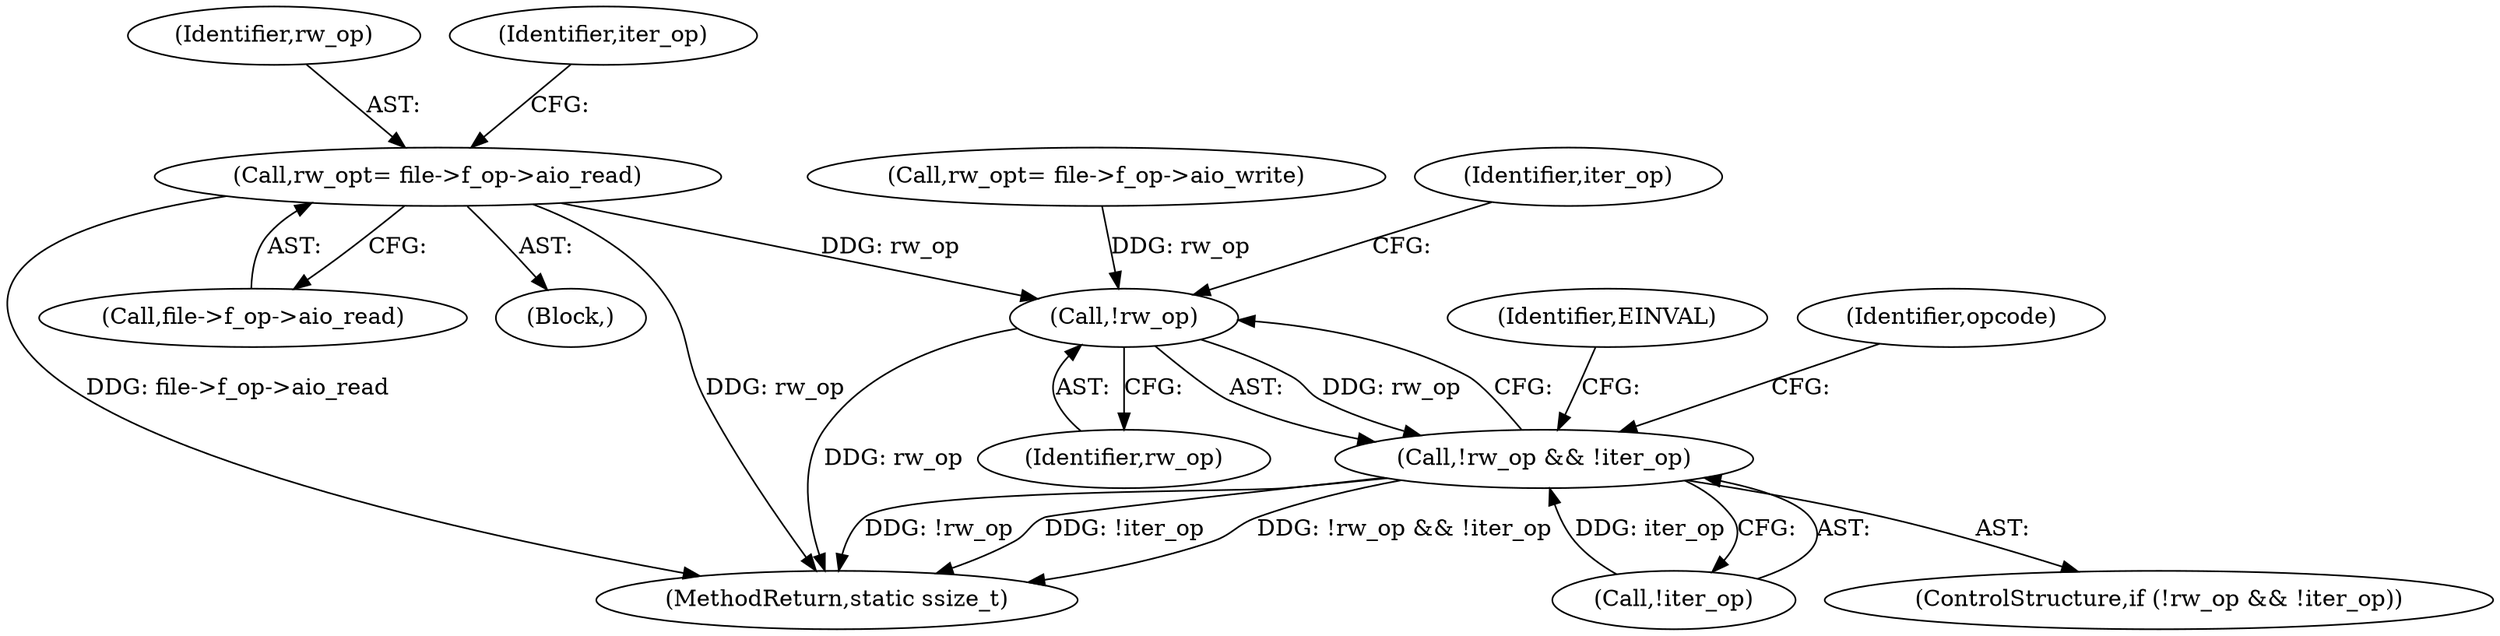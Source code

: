 digraph "0_linux_4c185ce06dca14f5cea192f5a2c981ef50663f2b@API" {
"1000139" [label="(Call,rw_op\t= file->f_op->aio_read)"];
"1000191" [label="(Call,!rw_op)"];
"1000190" [label="(Call,!rw_op && !iter_op)"];
"1000191" [label="(Call,!rw_op)"];
"1000139" [label="(Call,rw_op\t= file->f_op->aio_read)"];
"1000140" [label="(Identifier,rw_op)"];
"1000194" [label="(Identifier,iter_op)"];
"1000193" [label="(Call,!iter_op)"];
"1000141" [label="(Call,file->f_op->aio_read)"];
"1000162" [label="(Call,rw_op\t= file->f_op->aio_write)"];
"1000394" [label="(MethodReturn,static ssize_t)"];
"1000190" [label="(Call,!rw_op && !iter_op)"];
"1000130" [label="(Block,)"];
"1000197" [label="(Identifier,EINVAL)"];
"1000189" [label="(ControlStructure,if (!rw_op && !iter_op))"];
"1000201" [label="(Identifier,opcode)"];
"1000147" [label="(Identifier,iter_op)"];
"1000192" [label="(Identifier,rw_op)"];
"1000139" -> "1000130"  [label="AST: "];
"1000139" -> "1000141"  [label="CFG: "];
"1000140" -> "1000139"  [label="AST: "];
"1000141" -> "1000139"  [label="AST: "];
"1000147" -> "1000139"  [label="CFG: "];
"1000139" -> "1000394"  [label="DDG: file->f_op->aio_read"];
"1000139" -> "1000394"  [label="DDG: rw_op"];
"1000139" -> "1000191"  [label="DDG: rw_op"];
"1000191" -> "1000190"  [label="AST: "];
"1000191" -> "1000192"  [label="CFG: "];
"1000192" -> "1000191"  [label="AST: "];
"1000194" -> "1000191"  [label="CFG: "];
"1000190" -> "1000191"  [label="CFG: "];
"1000191" -> "1000394"  [label="DDG: rw_op"];
"1000191" -> "1000190"  [label="DDG: rw_op"];
"1000162" -> "1000191"  [label="DDG: rw_op"];
"1000190" -> "1000189"  [label="AST: "];
"1000190" -> "1000193"  [label="CFG: "];
"1000193" -> "1000190"  [label="AST: "];
"1000197" -> "1000190"  [label="CFG: "];
"1000201" -> "1000190"  [label="CFG: "];
"1000190" -> "1000394"  [label="DDG: !rw_op && !iter_op"];
"1000190" -> "1000394"  [label="DDG: !rw_op"];
"1000190" -> "1000394"  [label="DDG: !iter_op"];
"1000193" -> "1000190"  [label="DDG: iter_op"];
}

